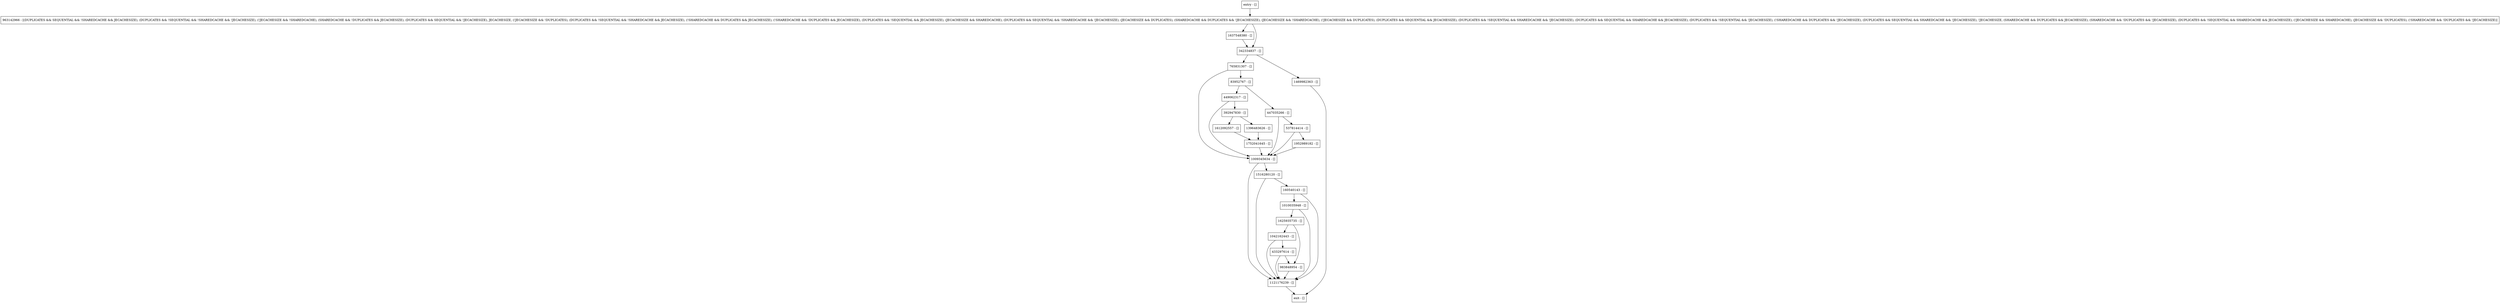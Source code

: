 digraph redoUtilizationInfo {
node [shape=record];
1042162443 [label="1042162443 - []"];
1612092557 [label="1612092557 - []"];
765831307 [label="765831307 - []"];
1625935735 [label="1625935735 - []"];
963142966 [label="963142966 - [(DUPLICATES && SEQUENTIAL && !SHAREDCACHE && JECACHESIZE), (DUPLICATES && !SEQUENTIAL && !SHAREDCACHE && !JECACHESIZE), (!JECACHESIZE && !SHAREDCACHE), (SHAREDCACHE && !DUPLICATES && JECACHESIZE), (DUPLICATES && SEQUENTIAL && !JECACHESIZE), JECACHESIZE, (!JECACHESIZE && !DUPLICATES), (DUPLICATES && !SEQUENTIAL && !SHAREDCACHE && JECACHESIZE), (!SHAREDCACHE && DUPLICATES && JECACHESIZE), (!SHAREDCACHE && !DUPLICATES && JECACHESIZE), (DUPLICATES && !SEQUENTIAL && JECACHESIZE), (JECACHESIZE && SHAREDCACHE), (DUPLICATES && SEQUENTIAL && !SHAREDCACHE && !JECACHESIZE), (JECACHESIZE && DUPLICATES), (SHAREDCACHE && DUPLICATES && !JECACHESIZE), (JECACHESIZE && !SHAREDCACHE), (!JECACHESIZE && DUPLICATES), (DUPLICATES && SEQUENTIAL && JECACHESIZE), (DUPLICATES && !SEQUENTIAL && SHAREDCACHE && !JECACHESIZE), (DUPLICATES && SEQUENTIAL && SHAREDCACHE && JECACHESIZE), (DUPLICATES && !SEQUENTIAL && !JECACHESIZE), (!SHAREDCACHE && DUPLICATES && !JECACHESIZE), (DUPLICATES && SEQUENTIAL && SHAREDCACHE && !JECACHESIZE), !JECACHESIZE, (SHAREDCACHE && DUPLICATES && JECACHESIZE), (SHAREDCACHE && !DUPLICATES && !JECACHESIZE), (DUPLICATES && !SEQUENTIAL && SHAREDCACHE && JECACHESIZE), (!JECACHESIZE && SHAREDCACHE), (JECACHESIZE && !DUPLICATES), (!SHAREDCACHE && !DUPLICATES && !JECACHESIZE)]"];
1009345634 [label="1009345634 - []"];
1010035948 [label="1010035948 - []"];
392947830 [label="392947830 - []"];
1121176239 [label="1121176239 - []"];
1752041645 [label="1752041645 - []"];
537814414 [label="537814414 - []"];
160540143 [label="160540143 - []"];
1637548380 [label="1637548380 - []"];
1952989182 [label="1952989182 - []"];
1396483626 [label="1396483626 - []"];
1469982363 [label="1469982363 - []"];
1516280120 [label="1516280120 - []"];
entry [label="entry - []"];
exit [label="exit - []"];
983848954 [label="983848954 - []"];
433297614 [label="433297614 - []"];
449062317 [label="449062317 - []"];
83952767 [label="83952767 - []"];
342334837 [label="342334837 - []"];
447035266 [label="447035266 - []"];
entry;
exit;
1042162443 -> 433297614;
1042162443 -> 1121176239;
1612092557 -> 1752041645;
765831307 -> 1009345634;
765831307 -> 83952767;
1625935735 -> 983848954;
1625935735 -> 1042162443;
963142966 -> 1637548380;
963142966 -> 342334837;
1009345634 -> 1121176239;
1009345634 -> 1516280120;
1010035948 -> 1121176239;
1010035948 -> 1625935735;
392947830 -> 1612092557;
392947830 -> 1396483626;
1121176239 -> exit;
1752041645 -> 1009345634;
537814414 -> 1009345634;
537814414 -> 1952989182;
160540143 -> 1010035948;
160540143 -> 1121176239;
1637548380 -> 342334837;
1952989182 -> 1009345634;
1396483626 -> 1752041645;
1469982363 -> exit;
1516280120 -> 160540143;
1516280120 -> 1121176239;
entry -> 963142966;
983848954 -> 1121176239;
433297614 -> 983848954;
433297614 -> 1121176239;
449062317 -> 1009345634;
449062317 -> 392947830;
83952767 -> 449062317;
83952767 -> 447035266;
342334837 -> 765831307;
342334837 -> 1469982363;
447035266 -> 1009345634;
447035266 -> 537814414;
}
